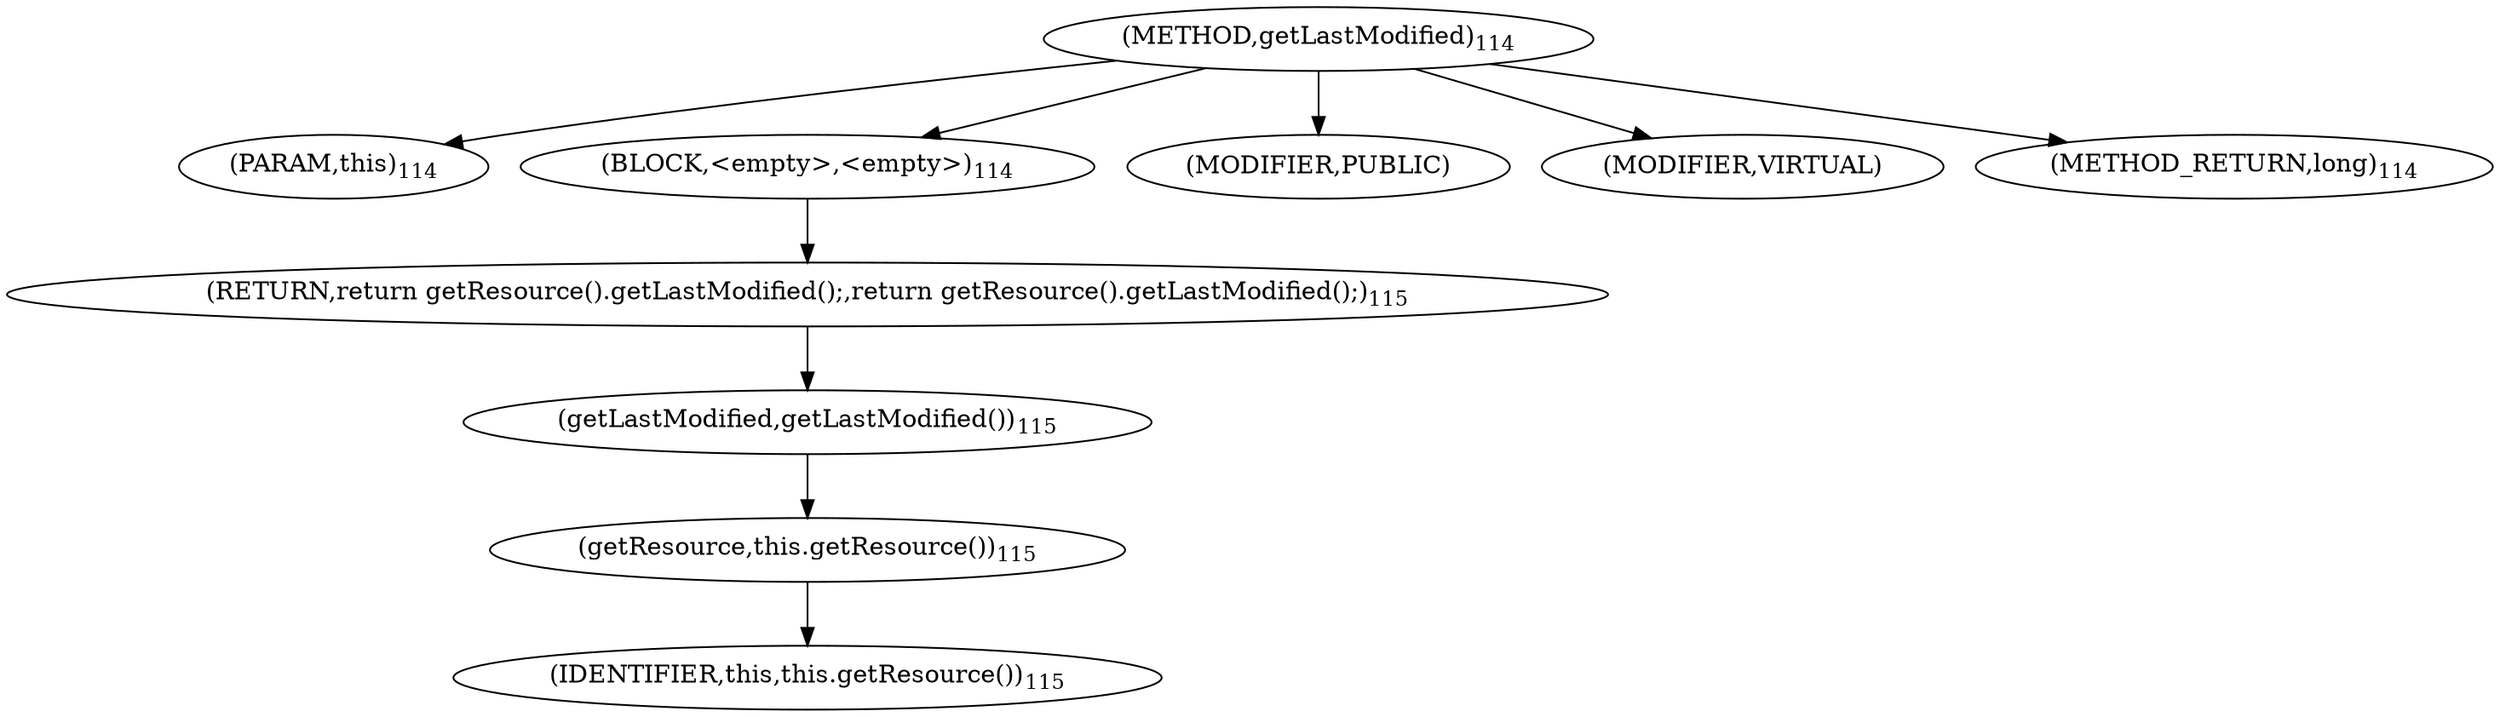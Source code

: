 digraph "getLastModified" {  
"182" [label = <(METHOD,getLastModified)<SUB>114</SUB>> ]
"12" [label = <(PARAM,this)<SUB>114</SUB>> ]
"183" [label = <(BLOCK,&lt;empty&gt;,&lt;empty&gt;)<SUB>114</SUB>> ]
"184" [label = <(RETURN,return getResource().getLastModified();,return getResource().getLastModified();)<SUB>115</SUB>> ]
"185" [label = <(getLastModified,getLastModified())<SUB>115</SUB>> ]
"186" [label = <(getResource,this.getResource())<SUB>115</SUB>> ]
"11" [label = <(IDENTIFIER,this,this.getResource())<SUB>115</SUB>> ]
"187" [label = <(MODIFIER,PUBLIC)> ]
"188" [label = <(MODIFIER,VIRTUAL)> ]
"189" [label = <(METHOD_RETURN,long)<SUB>114</SUB>> ]
  "182" -> "12" 
  "182" -> "183" 
  "182" -> "187" 
  "182" -> "188" 
  "182" -> "189" 
  "183" -> "184" 
  "184" -> "185" 
  "185" -> "186" 
  "186" -> "11" 
}
